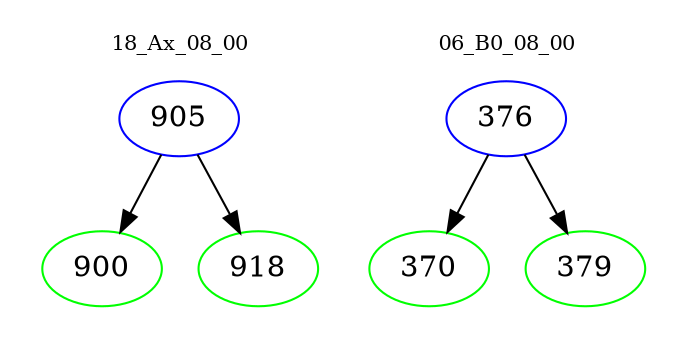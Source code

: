 digraph{
subgraph cluster_0 {
color = white
label = "18_Ax_08_00";
fontsize=10;
T0_905 [label="905", color="blue"]
T0_905 -> T0_900 [color="black"]
T0_900 [label="900", color="green"]
T0_905 -> T0_918 [color="black"]
T0_918 [label="918", color="green"]
}
subgraph cluster_1 {
color = white
label = "06_B0_08_00";
fontsize=10;
T1_376 [label="376", color="blue"]
T1_376 -> T1_370 [color="black"]
T1_370 [label="370", color="green"]
T1_376 -> T1_379 [color="black"]
T1_379 [label="379", color="green"]
}
}

